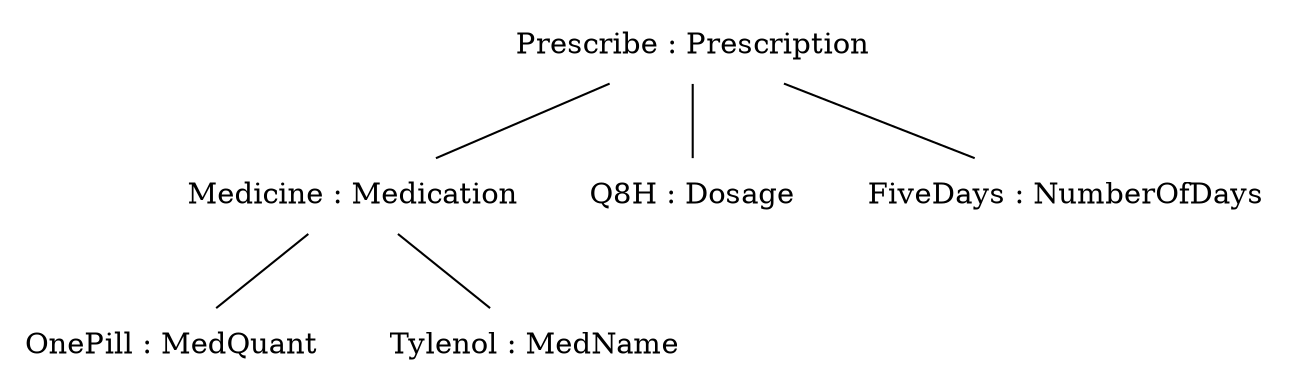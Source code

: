 graph {
n0[label = "Prescribe : Prescription", style = "solid", shape = "plaintext"] ;
n0_0[label = "Medicine : Medication", style = "solid", shape = "plaintext"] ;
n0 -- n0_0 [style = "solid"];
n0_0_0[label = "OnePill : MedQuant", style = "solid", shape = "plaintext"] ;
n0_0 -- n0_0_0 [style = "solid"];
n1_0_0[label = "Tylenol : MedName", style = "solid", shape = "plaintext"] ;
n0_0 -- n1_0_0 [style = "solid"];
n1_0[label = "Q8H : Dosage", style = "solid", shape = "plaintext"] ;
n0 -- n1_0 [style = "solid"];
n2_0[label = "FiveDays : NumberOfDays", style = "solid", shape = "plaintext"] ;
n0 -- n2_0 [style = "solid"];
}